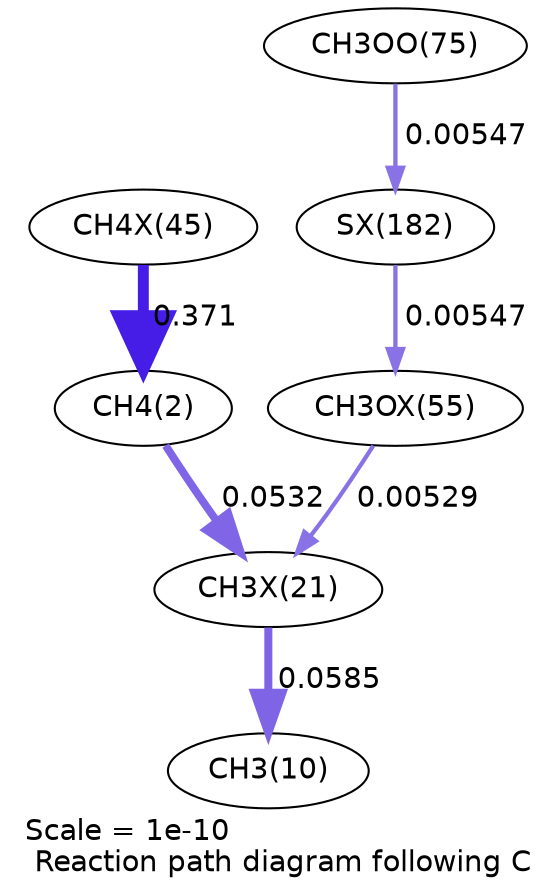 digraph reaction_paths {
center=1;
s63 -> s4[fontname="Helvetica", penwidth=5.25, arrowsize=2.63, color="0.7, 0.871, 0.9"
, label=" 0.371"];
s4 -> s55[fontname="Helvetica", penwidth=3.78, arrowsize=1.89, color="0.7, 0.553, 0.9"
, label=" 0.0532"];
s55 -> s12[fontname="Helvetica", penwidth=3.86, arrowsize=1.93, color="0.7, 0.558, 0.9"
, label=" 0.0585"];
s68 -> s55[fontname="Helvetica", penwidth=2.04, arrowsize=1.02, color="0.7, 0.505, 0.9"
, label=" 0.00529"];
s31 -> s73[fontname="Helvetica", penwidth=2.07, arrowsize=1.03, color="0.7, 0.505, 0.9"
, label=" 0.00547"];
s73 -> s68[fontname="Helvetica", penwidth=2.07, arrowsize=1.03, color="0.7, 0.505, 0.9"
, label=" 0.00547"];
s4 [ fontname="Helvetica", label="CH4(2)"];
s12 [ fontname="Helvetica", label="CH3(10)"];
s31 [ fontname="Helvetica", label="CH3OO(75)"];
s55 [ fontname="Helvetica", label="CH3X(21)"];
s63 [ fontname="Helvetica", label="CH4X(45)"];
s68 [ fontname="Helvetica", label="CH3OX(55)"];
s73 [ fontname="Helvetica", label="SX(182)"];
 label = "Scale = 1e-10\l Reaction path diagram following C";
 fontname = "Helvetica";
}
